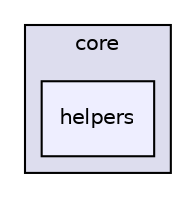 digraph "include/proxddp/core/helpers" {
  bgcolor=transparent;
  compound=true
  node [ fontsize="10", fontname="Helvetica"];
  edge [ labelfontsize="10", labelfontname="Helvetica"];
  subgraph clusterdir_232bb84d36e85fd30fe7e48597eb9660 {
    graph [ bgcolor="#ddddee", pencolor="black", label="core" fontname="Helvetica", fontsize="10", URL="dir_232bb84d36e85fd30fe7e48597eb9660.html"]
  dir_239052ba79bbac32cddf7f06c8a77032 [shape=box, label="helpers", style="filled", fillcolor="#eeeeff", pencolor="black", URL="dir_239052ba79bbac32cddf7f06c8a77032.html"];
  }
}
